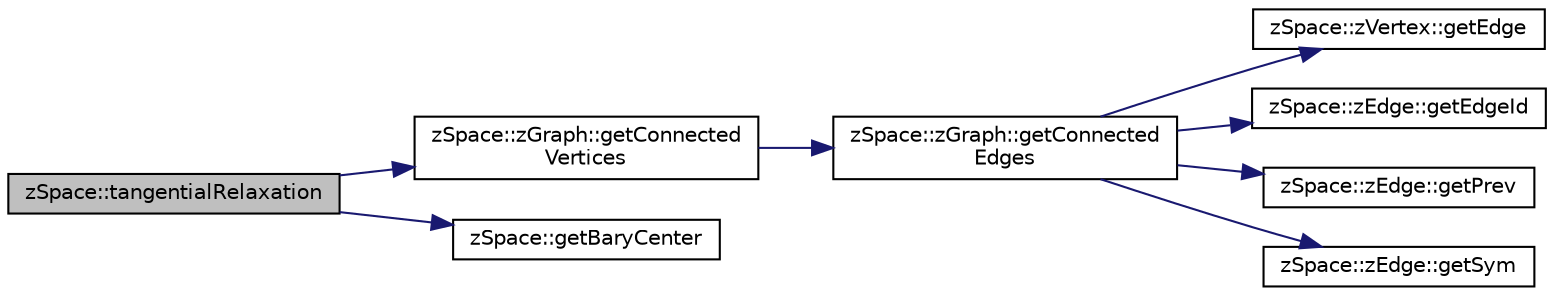 digraph "zSpace::tangentialRelaxation"
{
 // LATEX_PDF_SIZE
  edge [fontname="Helvetica",fontsize="10",labelfontname="Helvetica",labelfontsize="10"];
  node [fontname="Helvetica",fontsize="10",shape=record];
  rankdir="LR";
  Node537 [label="zSpace::tangentialRelaxation",height=0.2,width=0.4,color="black", fillcolor="grey75", style="filled", fontcolor="black",tooltip="This method applies an iterative smoothing to the mesh by moving the vertex but constrained to its ta..."];
  Node537 -> Node538 [color="midnightblue",fontsize="10",style="solid",fontname="Helvetica"];
  Node538 [label="zSpace::zGraph::getConnected\lVertices",height=0.2,width=0.4,color="black", fillcolor="white", style="filled",URL="$classz_space_1_1z_graph.html#a75a017ecad7ec54a9fdc207b163a0972",tooltip="This method gets the vertices connected to input zVertex."];
  Node538 -> Node539 [color="midnightblue",fontsize="10",style="solid",fontname="Helvetica"];
  Node539 [label="zSpace::zGraph::getConnected\lEdges",height=0.2,width=0.4,color="black", fillcolor="white", style="filled",URL="$classz_space_1_1z_graph.html#ab623e9a3bfc70e1f140b911cb0645bd2",tooltip="This method gets the edges connected to input zVertex or zEdge."];
  Node539 -> Node540 [color="midnightblue",fontsize="10",style="solid",fontname="Helvetica"];
  Node540 [label="zSpace::zVertex::getEdge",height=0.2,width=0.4,color="black", fillcolor="white", style="filled",URL="$classz_space_1_1z_vertex.html#a7d187864963f642666b8c3bcfecee6e9",tooltip="This method returns the associated edge of current zVertex."];
  Node539 -> Node541 [color="midnightblue",fontsize="10",style="solid",fontname="Helvetica"];
  Node541 [label="zSpace::zEdge::getEdgeId",height=0.2,width=0.4,color="black", fillcolor="white", style="filled",URL="$classz_space_1_1z_edge.html#acd6947ccba055fa6c31d6d386fe68e12",tooltip="This method returns the edgeId of current zEdge."];
  Node539 -> Node542 [color="midnightblue",fontsize="10",style="solid",fontname="Helvetica"];
  Node542 [label="zSpace::zEdge::getPrev",height=0.2,width=0.4,color="black", fillcolor="white", style="filled",URL="$classz_space_1_1z_edge.html#a01d9d153f7c5ec381474e815384f7d30",tooltip="This method returns the previous edge of current zEdge."];
  Node539 -> Node543 [color="midnightblue",fontsize="10",style="solid",fontname="Helvetica"];
  Node543 [label="zSpace::zEdge::getSym",height=0.2,width=0.4,color="black", fillcolor="white", style="filled",URL="$classz_space_1_1z_edge.html#a461679ac74cc371ad32e94092848f536",tooltip="This method returns the symmetry edge of current zEdge."];
  Node537 -> Node544 [color="midnightblue",fontsize="10",style="solid",fontname="Helvetica"];
  Node544 [label="zSpace::getBaryCenter",height=0.2,width=0.4,color="black", fillcolor="white", style="filled",URL="$group__z_vector_matrix_utilities.html#gac0d625cd9feda1c95d6660cd867aadd6",tooltip="This method gets the bary-center of the input positions based on the input weights."];
}
